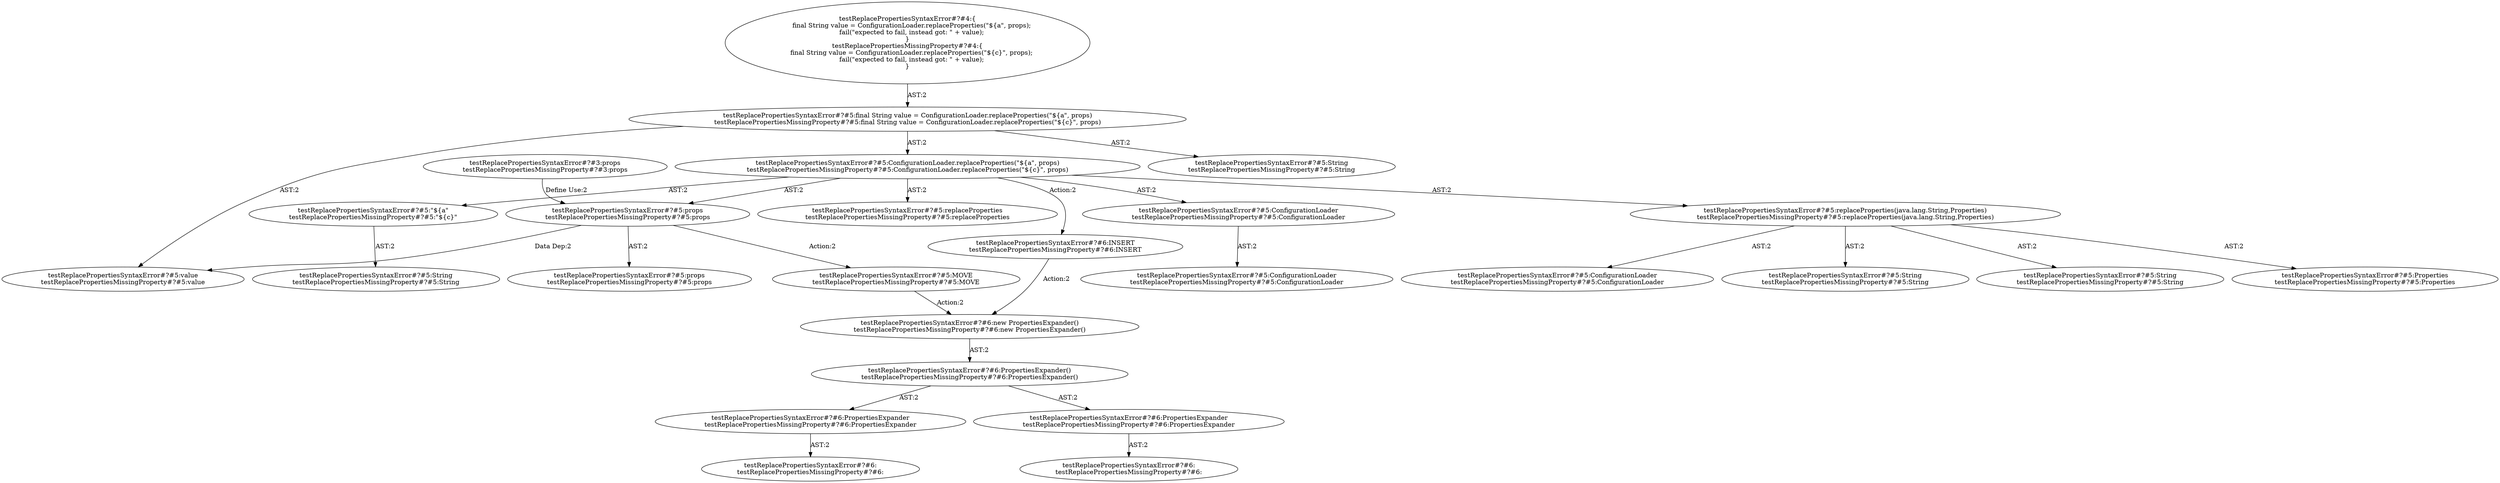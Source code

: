 digraph "Pattern" {
0 [label="testReplacePropertiesSyntaxError#?#6:INSERT
testReplacePropertiesMissingProperty#?#6:INSERT" shape=ellipse]
1 [label="testReplacePropertiesSyntaxError#?#5:ConfigurationLoader.replaceProperties(\"$\{a\", props)
testReplacePropertiesMissingProperty#?#5:ConfigurationLoader.replaceProperties(\"$\{c\}\", props)" shape=ellipse]
2 [label="testReplacePropertiesSyntaxError#?#5:final String value = ConfigurationLoader.replaceProperties(\"$\{a\", props)
testReplacePropertiesMissingProperty#?#5:final String value = ConfigurationLoader.replaceProperties(\"$\{c\}\", props)" shape=ellipse]
3 [label="testReplacePropertiesSyntaxError#?#4:\{
    final String value = ConfigurationLoader.replaceProperties(\"$\{a\", props);
    fail(\"expected to fail, instead got: \" + value);
\}
testReplacePropertiesMissingProperty#?#4:\{
    final String value = ConfigurationLoader.replaceProperties(\"$\{c\}\", props);
    fail(\"expected to fail, instead got: \" + value);
\}" shape=ellipse]
4 [label="testReplacePropertiesSyntaxError#?#5:value
testReplacePropertiesMissingProperty#?#5:value" shape=ellipse]
5 [label="testReplacePropertiesSyntaxError#?#5:String
testReplacePropertiesMissingProperty#?#5:String" shape=ellipse]
6 [label="testReplacePropertiesSyntaxError#?#5:replaceProperties
testReplacePropertiesMissingProperty#?#5:replaceProperties" shape=ellipse]
7 [label="testReplacePropertiesSyntaxError#?#5:ConfigurationLoader
testReplacePropertiesMissingProperty#?#5:ConfigurationLoader" shape=ellipse]
8 [label="testReplacePropertiesSyntaxError#?#5:ConfigurationLoader
testReplacePropertiesMissingProperty#?#5:ConfigurationLoader" shape=ellipse]
9 [label="testReplacePropertiesSyntaxError#?#5:replaceProperties(java.lang.String,Properties)
testReplacePropertiesMissingProperty#?#5:replaceProperties(java.lang.String,Properties)" shape=ellipse]
10 [label="testReplacePropertiesSyntaxError#?#5:ConfigurationLoader
testReplacePropertiesMissingProperty#?#5:ConfigurationLoader" shape=ellipse]
11 [label="testReplacePropertiesSyntaxError#?#5:String
testReplacePropertiesMissingProperty#?#5:String" shape=ellipse]
12 [label="testReplacePropertiesSyntaxError#?#5:String
testReplacePropertiesMissingProperty#?#5:String" shape=ellipse]
13 [label="testReplacePropertiesSyntaxError#?#5:Properties
testReplacePropertiesMissingProperty#?#5:Properties" shape=ellipse]
14 [label="testReplacePropertiesSyntaxError#?#5:\"$\{a\"
testReplacePropertiesMissingProperty#?#5:\"$\{c\}\"" shape=ellipse]
15 [label="testReplacePropertiesSyntaxError#?#5:String
testReplacePropertiesMissingProperty#?#5:String" shape=ellipse]
16 [label="testReplacePropertiesSyntaxError#?#5:props
testReplacePropertiesMissingProperty#?#5:props" shape=ellipse]
17 [label="testReplacePropertiesSyntaxError#?#3:props
testReplacePropertiesMissingProperty#?#3:props" shape=ellipse]
18 [label="testReplacePropertiesSyntaxError#?#5:props
testReplacePropertiesMissingProperty#?#5:props" shape=ellipse]
19 [label="testReplacePropertiesSyntaxError#?#5:MOVE
testReplacePropertiesMissingProperty#?#5:MOVE" shape=ellipse]
20 [label="testReplacePropertiesSyntaxError#?#6:new PropertiesExpander()
testReplacePropertiesMissingProperty#?#6:new PropertiesExpander()" shape=ellipse]
21 [label="testReplacePropertiesSyntaxError#?#6:PropertiesExpander()
testReplacePropertiesMissingProperty#?#6:PropertiesExpander()" shape=ellipse]
22 [label="testReplacePropertiesSyntaxError#?#6:PropertiesExpander
testReplacePropertiesMissingProperty#?#6:PropertiesExpander" shape=ellipse]
23 [label="testReplacePropertiesSyntaxError#?#6:
testReplacePropertiesMissingProperty#?#6:" shape=ellipse]
24 [label="testReplacePropertiesSyntaxError#?#6:PropertiesExpander
testReplacePropertiesMissingProperty#?#6:PropertiesExpander" shape=ellipse]
25 [label="testReplacePropertiesSyntaxError#?#6:
testReplacePropertiesMissingProperty#?#6:" shape=ellipse]
0 -> 20 [label="Action:2"];
1 -> 0 [label="Action:2"];
1 -> 6 [label="AST:2"];
1 -> 7 [label="AST:2"];
1 -> 9 [label="AST:2"];
1 -> 14 [label="AST:2"];
1 -> 16 [label="AST:2"];
2 -> 1 [label="AST:2"];
2 -> 4 [label="AST:2"];
2 -> 5 [label="AST:2"];
3 -> 2 [label="AST:2"];
7 -> 8 [label="AST:2"];
9 -> 10 [label="AST:2"];
9 -> 11 [label="AST:2"];
9 -> 12 [label="AST:2"];
9 -> 13 [label="AST:2"];
14 -> 15 [label="AST:2"];
16 -> 4 [label="Data Dep:2"];
16 -> 18 [label="AST:2"];
16 -> 19 [label="Action:2"];
17 -> 16 [label="Define Use:2"];
19 -> 20 [label="Action:2"];
20 -> 21 [label="AST:2"];
21 -> 22 [label="AST:2"];
21 -> 24 [label="AST:2"];
22 -> 23 [label="AST:2"];
24 -> 25 [label="AST:2"];
}